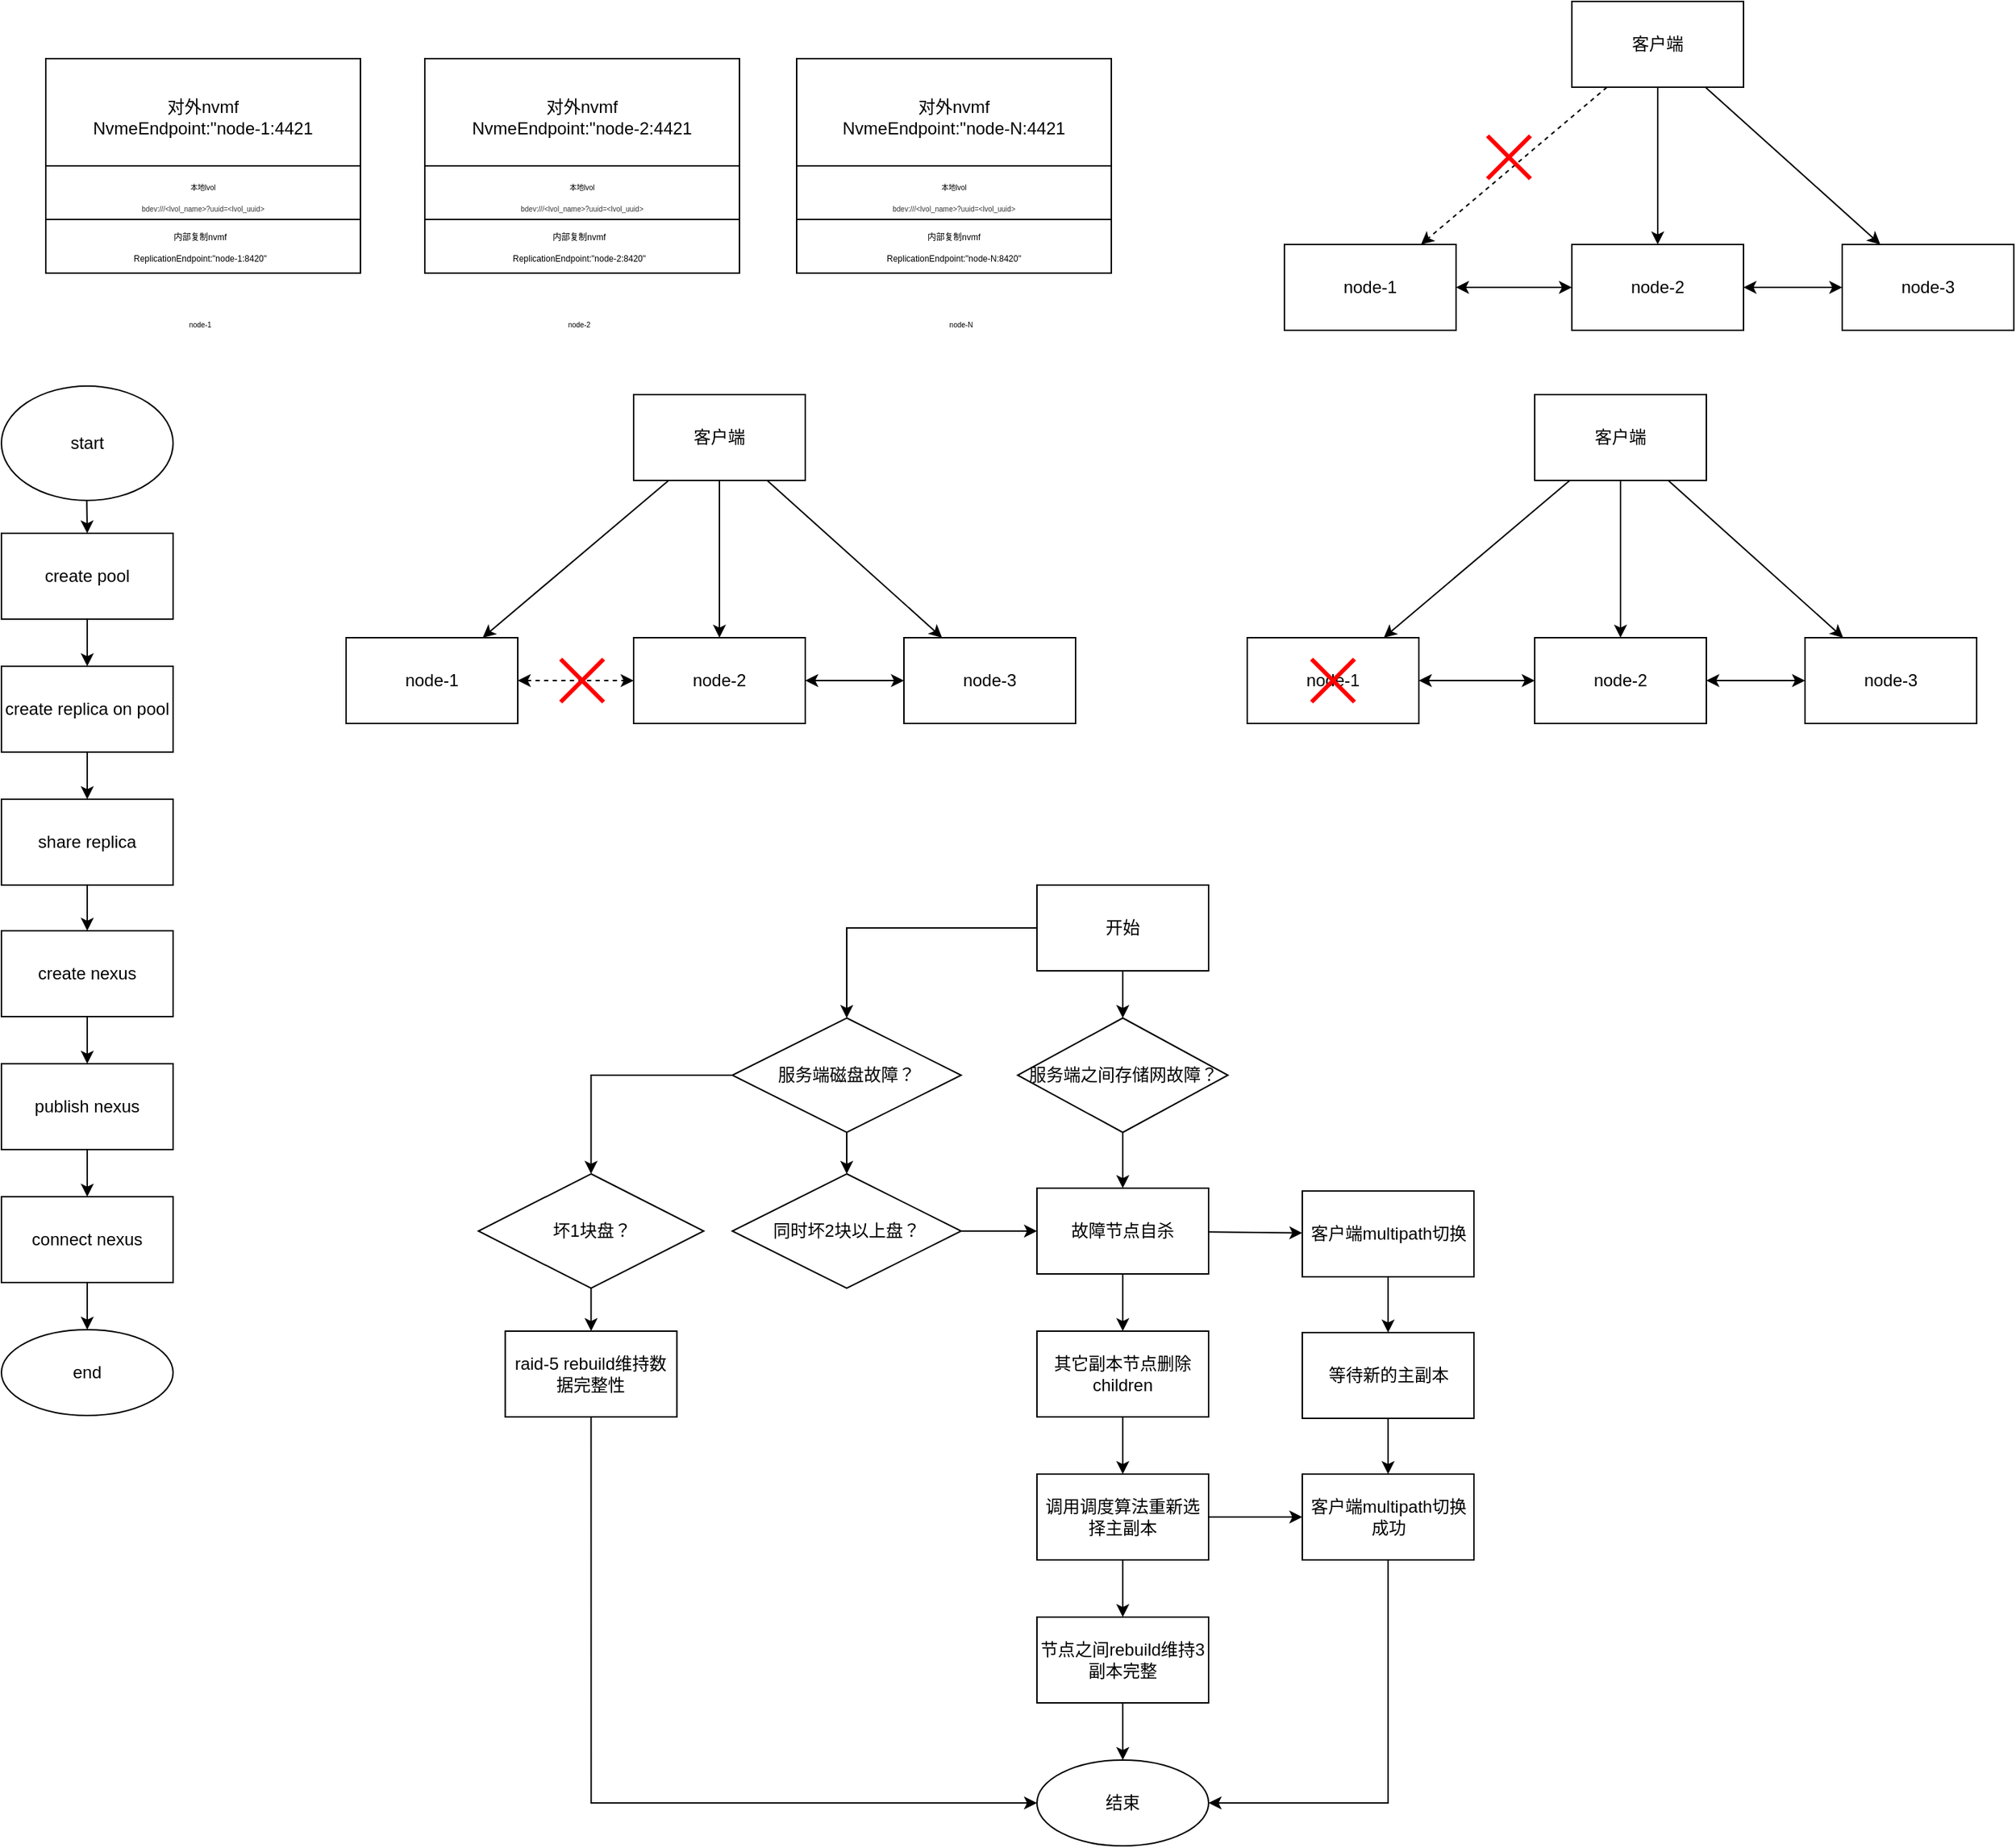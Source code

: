 <mxfile version="17.4.1" type="github">
  <diagram id="ZcXVYhi8jEZApE4LMf-Q" name="Page-1">
    <mxGraphModel dx="2062" dy="1108" grid="1" gridSize="10" guides="1" tooltips="1" connect="1" arrows="1" fold="1" page="1" pageScale="1" pageWidth="827" pageHeight="1169" math="0" shadow="0">
      <root>
        <mxCell id="0" />
        <mxCell id="1" parent="0" />
        <mxCell id="OA4Hp8N05hoUwHdPYNo9-9" value="" style="group" parent="1" vertex="1" connectable="0">
          <mxGeometry x="115" y="70" width="225" height="150" as="geometry" />
        </mxCell>
        <mxCell id="OA4Hp8N05hoUwHdPYNo9-2" value="" style="rounded=0;whiteSpace=wrap;html=1;" parent="OA4Hp8N05hoUwHdPYNo9-9" vertex="1">
          <mxGeometry x="5" width="220" height="150" as="geometry" />
        </mxCell>
        <mxCell id="OA4Hp8N05hoUwHdPYNo9-3" value="对外nvmf&lt;br&gt;NvmeEndpoint:&quot;node-1:4421" style="text;html=1;strokeColor=none;fillColor=none;align=center;verticalAlign=middle;whiteSpace=wrap;rounded=0;" parent="OA4Hp8N05hoUwHdPYNo9-9" vertex="1">
          <mxGeometry x="35" y="26" width="160" height="30" as="geometry" />
        </mxCell>
        <mxCell id="OA4Hp8N05hoUwHdPYNo9-4" value="&lt;font style=&quot;font-size: 6px&quot;&gt;内部复制nvmf&lt;br&gt;ReplicationEndpoint:&quot;node-1:8420&quot;&lt;/font&gt;" style="text;html=1;strokeColor=none;fillColor=none;align=center;verticalAlign=middle;whiteSpace=wrap;rounded=0;strokeWidth=0;" parent="OA4Hp8N05hoUwHdPYNo9-9" vertex="1">
          <mxGeometry x="13" y="110" width="200" height="40" as="geometry" />
        </mxCell>
        <mxCell id="OA4Hp8N05hoUwHdPYNo9-5" value="" style="endArrow=none;html=1;rounded=0;exitX=0;exitY=0.5;exitDx=0;exitDy=0;entryX=1;entryY=0.5;entryDx=0;entryDy=0;" parent="OA4Hp8N05hoUwHdPYNo9-9" source="OA4Hp8N05hoUwHdPYNo9-2" target="OA4Hp8N05hoUwHdPYNo9-2" edge="1">
          <mxGeometry width="50" height="50" relative="1" as="geometry">
            <mxPoint x="55" y="100" as="sourcePoint" />
            <mxPoint x="105" y="50" as="targetPoint" />
          </mxGeometry>
        </mxCell>
        <mxCell id="OA4Hp8N05hoUwHdPYNo9-6" value="" style="endArrow=none;html=1;rounded=0;exitX=0;exitY=0.75;exitDx=0;exitDy=0;entryX=1;entryY=0.75;entryDx=0;entryDy=0;" parent="OA4Hp8N05hoUwHdPYNo9-9" source="OA4Hp8N05hoUwHdPYNo9-2" target="OA4Hp8N05hoUwHdPYNo9-2" edge="1">
          <mxGeometry width="50" height="50" relative="1" as="geometry">
            <mxPoint x="15" y="62.5" as="sourcePoint" />
            <mxPoint x="85" y="80" as="targetPoint" />
          </mxGeometry>
        </mxCell>
        <mxCell id="OA4Hp8N05hoUwHdPYNo9-8" value="&lt;font style=&quot;font-size: 5px&quot;&gt;本地lvol&lt;br&gt;&lt;span style=&quot;color: rgb(51 , 51 , 51)&quot;&gt;bdev:///&amp;lt;lvol_name&amp;gt;?uuid=&amp;lt;lvol_uuid&amp;gt;&lt;/span&gt;&lt;/font&gt;&lt;span style=&quot;font-size: 6px&quot;&gt;&lt;br&gt;&lt;/span&gt;" style="text;html=1;strokeColor=none;fillColor=none;align=center;verticalAlign=middle;whiteSpace=wrap;rounded=0;strokeWidth=0;" parent="OA4Hp8N05hoUwHdPYNo9-9" vertex="1">
          <mxGeometry x="5" y="80" width="220" height="30" as="geometry" />
        </mxCell>
        <mxCell id="OA4Hp8N05hoUwHdPYNo9-10" value="" style="group" parent="1" vertex="1" connectable="0">
          <mxGeometry x="380" y="70" width="225" height="150" as="geometry" />
        </mxCell>
        <mxCell id="OA4Hp8N05hoUwHdPYNo9-11" value="" style="rounded=0;whiteSpace=wrap;html=1;" parent="OA4Hp8N05hoUwHdPYNo9-10" vertex="1">
          <mxGeometry x="5" width="220" height="150" as="geometry" />
        </mxCell>
        <mxCell id="OA4Hp8N05hoUwHdPYNo9-12" value="对外nvmf&lt;br&gt;NvmeEndpoint:&quot;node-2:4421" style="text;html=1;strokeColor=none;fillColor=none;align=center;verticalAlign=middle;whiteSpace=wrap;rounded=0;" parent="OA4Hp8N05hoUwHdPYNo9-10" vertex="1">
          <mxGeometry x="35" y="26" width="160" height="30" as="geometry" />
        </mxCell>
        <mxCell id="OA4Hp8N05hoUwHdPYNo9-13" value="&lt;font style=&quot;font-size: 6px&quot;&gt;内部复制nvmf&lt;br&gt;ReplicationEndpoint:&quot;node-2:8420&quot;&lt;/font&gt;" style="text;html=1;strokeColor=none;fillColor=none;align=center;verticalAlign=middle;whiteSpace=wrap;rounded=0;strokeWidth=0;" parent="OA4Hp8N05hoUwHdPYNo9-10" vertex="1">
          <mxGeometry x="13" y="110" width="200" height="40" as="geometry" />
        </mxCell>
        <mxCell id="OA4Hp8N05hoUwHdPYNo9-14" value="" style="endArrow=none;html=1;rounded=0;exitX=0;exitY=0.5;exitDx=0;exitDy=0;entryX=1;entryY=0.5;entryDx=0;entryDy=0;" parent="OA4Hp8N05hoUwHdPYNo9-10" source="OA4Hp8N05hoUwHdPYNo9-11" target="OA4Hp8N05hoUwHdPYNo9-11" edge="1">
          <mxGeometry width="50" height="50" relative="1" as="geometry">
            <mxPoint x="55" y="100" as="sourcePoint" />
            <mxPoint x="105" y="50" as="targetPoint" />
          </mxGeometry>
        </mxCell>
        <mxCell id="OA4Hp8N05hoUwHdPYNo9-15" value="" style="endArrow=none;html=1;rounded=0;exitX=0;exitY=0.75;exitDx=0;exitDy=0;entryX=1;entryY=0.75;entryDx=0;entryDy=0;" parent="OA4Hp8N05hoUwHdPYNo9-10" source="OA4Hp8N05hoUwHdPYNo9-11" target="OA4Hp8N05hoUwHdPYNo9-11" edge="1">
          <mxGeometry width="50" height="50" relative="1" as="geometry">
            <mxPoint x="15" y="62.5" as="sourcePoint" />
            <mxPoint x="85" y="80" as="targetPoint" />
          </mxGeometry>
        </mxCell>
        <mxCell id="OA4Hp8N05hoUwHdPYNo9-16" value="&lt;font style=&quot;font-size: 5px&quot;&gt;本地lvol&lt;br&gt;&lt;span style=&quot;color: rgb(51 , 51 , 51)&quot;&gt;bdev:///&amp;lt;lvol_name&amp;gt;?uuid=&amp;lt;lvol_uuid&amp;gt;&lt;/span&gt;&lt;/font&gt;&lt;span style=&quot;font-size: 6px&quot;&gt;&lt;br&gt;&lt;/span&gt;" style="text;html=1;strokeColor=none;fillColor=none;align=center;verticalAlign=middle;whiteSpace=wrap;rounded=0;strokeWidth=0;" parent="OA4Hp8N05hoUwHdPYNo9-10" vertex="1">
          <mxGeometry x="5" y="80" width="220" height="30" as="geometry" />
        </mxCell>
        <mxCell id="OA4Hp8N05hoUwHdPYNo9-17" value="" style="group" parent="1" vertex="1" connectable="0">
          <mxGeometry x="640" y="70" width="225" height="150" as="geometry" />
        </mxCell>
        <mxCell id="OA4Hp8N05hoUwHdPYNo9-18" value="" style="rounded=0;whiteSpace=wrap;html=1;" parent="OA4Hp8N05hoUwHdPYNo9-17" vertex="1">
          <mxGeometry x="5" width="220" height="150" as="geometry" />
        </mxCell>
        <mxCell id="OA4Hp8N05hoUwHdPYNo9-19" value="对外nvmf&lt;br&gt;NvmeEndpoint:&quot;node-N:4421" style="text;html=1;strokeColor=none;fillColor=none;align=center;verticalAlign=middle;whiteSpace=wrap;rounded=0;" parent="OA4Hp8N05hoUwHdPYNo9-17" vertex="1">
          <mxGeometry x="35" y="26" width="160" height="30" as="geometry" />
        </mxCell>
        <mxCell id="OA4Hp8N05hoUwHdPYNo9-20" value="&lt;font style=&quot;font-size: 6px&quot;&gt;内部复制nvmf&lt;br&gt;ReplicationEndpoint:&quot;node-N:8420&quot;&lt;/font&gt;" style="text;html=1;strokeColor=none;fillColor=none;align=center;verticalAlign=middle;whiteSpace=wrap;rounded=0;strokeWidth=0;" parent="OA4Hp8N05hoUwHdPYNo9-17" vertex="1">
          <mxGeometry x="15" y="110" width="200" height="40" as="geometry" />
        </mxCell>
        <mxCell id="OA4Hp8N05hoUwHdPYNo9-21" value="" style="endArrow=none;html=1;rounded=0;exitX=0;exitY=0.5;exitDx=0;exitDy=0;entryX=1;entryY=0.5;entryDx=0;entryDy=0;" parent="OA4Hp8N05hoUwHdPYNo9-17" source="OA4Hp8N05hoUwHdPYNo9-18" target="OA4Hp8N05hoUwHdPYNo9-18" edge="1">
          <mxGeometry width="50" height="50" relative="1" as="geometry">
            <mxPoint x="55" y="100" as="sourcePoint" />
            <mxPoint x="105" y="50" as="targetPoint" />
          </mxGeometry>
        </mxCell>
        <mxCell id="OA4Hp8N05hoUwHdPYNo9-22" value="" style="endArrow=none;html=1;rounded=0;exitX=0;exitY=0.75;exitDx=0;exitDy=0;entryX=1;entryY=0.75;entryDx=0;entryDy=0;" parent="OA4Hp8N05hoUwHdPYNo9-17" source="OA4Hp8N05hoUwHdPYNo9-18" target="OA4Hp8N05hoUwHdPYNo9-18" edge="1">
          <mxGeometry width="50" height="50" relative="1" as="geometry">
            <mxPoint x="15" y="62.5" as="sourcePoint" />
            <mxPoint x="85" y="80" as="targetPoint" />
          </mxGeometry>
        </mxCell>
        <mxCell id="OA4Hp8N05hoUwHdPYNo9-23" value="&lt;font style=&quot;font-size: 5px&quot;&gt;本地lvol&lt;br&gt;&lt;span style=&quot;color: rgb(51 , 51 , 51)&quot;&gt;bdev:///&amp;lt;lvol_name&amp;gt;?uuid=&amp;lt;lvol_uuid&amp;gt;&lt;/span&gt;&lt;/font&gt;&lt;span style=&quot;font-size: 6px&quot;&gt;&lt;br&gt;&lt;/span&gt;" style="text;html=1;strokeColor=none;fillColor=none;align=center;verticalAlign=middle;whiteSpace=wrap;rounded=0;strokeWidth=0;" parent="OA4Hp8N05hoUwHdPYNo9-17" vertex="1">
          <mxGeometry x="5" y="80" width="220" height="30" as="geometry" />
        </mxCell>
        <mxCell id="OA4Hp8N05hoUwHdPYNo9-24" value="node-1" style="text;html=1;strokeColor=none;fillColor=none;align=center;verticalAlign=middle;whiteSpace=wrap;rounded=0;fontSize=5;" parent="1" vertex="1">
          <mxGeometry x="198" y="240" width="60" height="30" as="geometry" />
        </mxCell>
        <mxCell id="OA4Hp8N05hoUwHdPYNo9-25" value="node-2" style="text;html=1;strokeColor=none;fillColor=none;align=center;verticalAlign=middle;whiteSpace=wrap;rounded=0;fontSize=5;" parent="1" vertex="1">
          <mxGeometry x="462.5" y="240" width="60" height="30" as="geometry" />
        </mxCell>
        <mxCell id="OA4Hp8N05hoUwHdPYNo9-26" value="node-N" style="text;html=1;strokeColor=none;fillColor=none;align=center;verticalAlign=middle;whiteSpace=wrap;rounded=0;fontSize=5;" parent="1" vertex="1">
          <mxGeometry x="730" y="240" width="60" height="30" as="geometry" />
        </mxCell>
        <mxCell id="tmL5VtSiSNj98XbMmmCX-18" value="" style="edgeStyle=none;rounded=0;orthogonalLoop=1;jettySize=auto;html=1;" edge="1" parent="1" source="tmL5VtSiSNj98XbMmmCX-16" target="tmL5VtSiSNj98XbMmmCX-17">
          <mxGeometry relative="1" as="geometry" />
        </mxCell>
        <mxCell id="tmL5VtSiSNj98XbMmmCX-16" value="start" style="ellipse;whiteSpace=wrap;html=1;strokeColor=#000000;flipH=1;" vertex="1" parent="1">
          <mxGeometry x="89" y="299" width="120" height="80" as="geometry" />
        </mxCell>
        <mxCell id="tmL5VtSiSNj98XbMmmCX-20" value="" style="edgeStyle=none;rounded=0;orthogonalLoop=1;jettySize=auto;html=1;" edge="1" parent="1" source="tmL5VtSiSNj98XbMmmCX-17" target="tmL5VtSiSNj98XbMmmCX-19">
          <mxGeometry relative="1" as="geometry" />
        </mxCell>
        <mxCell id="tmL5VtSiSNj98XbMmmCX-17" value="create pool" style="whiteSpace=wrap;html=1;strokeColor=#000000;flipH=1;" vertex="1" parent="1">
          <mxGeometry x="89" y="402" width="120" height="60" as="geometry" />
        </mxCell>
        <mxCell id="tmL5VtSiSNj98XbMmmCX-22" value="" style="edgeStyle=none;rounded=0;orthogonalLoop=1;jettySize=auto;html=1;" edge="1" parent="1" source="tmL5VtSiSNj98XbMmmCX-19" target="tmL5VtSiSNj98XbMmmCX-21">
          <mxGeometry relative="1" as="geometry" />
        </mxCell>
        <mxCell id="tmL5VtSiSNj98XbMmmCX-19" value="create replica on pool" style="whiteSpace=wrap;html=1;strokeColor=#000000;flipH=1;" vertex="1" parent="1">
          <mxGeometry x="89" y="495" width="120" height="60" as="geometry" />
        </mxCell>
        <mxCell id="tmL5VtSiSNj98XbMmmCX-24" value="" style="edgeStyle=none;rounded=0;orthogonalLoop=1;jettySize=auto;html=1;" edge="1" parent="1" source="tmL5VtSiSNj98XbMmmCX-21" target="tmL5VtSiSNj98XbMmmCX-23">
          <mxGeometry relative="1" as="geometry" />
        </mxCell>
        <mxCell id="tmL5VtSiSNj98XbMmmCX-21" value="share replica" style="whiteSpace=wrap;html=1;strokeColor=#000000;flipH=1;" vertex="1" parent="1">
          <mxGeometry x="89" y="588" width="120" height="60" as="geometry" />
        </mxCell>
        <mxCell id="tmL5VtSiSNj98XbMmmCX-26" value="" style="edgeStyle=none;rounded=0;orthogonalLoop=1;jettySize=auto;html=1;" edge="1" parent="1" source="tmL5VtSiSNj98XbMmmCX-23" target="tmL5VtSiSNj98XbMmmCX-25">
          <mxGeometry relative="1" as="geometry" />
        </mxCell>
        <mxCell id="tmL5VtSiSNj98XbMmmCX-23" value="create nexus" style="whiteSpace=wrap;html=1;strokeColor=#000000;flipH=1;" vertex="1" parent="1">
          <mxGeometry x="89" y="680" width="120" height="60" as="geometry" />
        </mxCell>
        <mxCell id="tmL5VtSiSNj98XbMmmCX-28" value="" style="edgeStyle=none;rounded=0;orthogonalLoop=1;jettySize=auto;html=1;" edge="1" parent="1" source="tmL5VtSiSNj98XbMmmCX-25" target="tmL5VtSiSNj98XbMmmCX-27">
          <mxGeometry relative="1" as="geometry" />
        </mxCell>
        <mxCell id="tmL5VtSiSNj98XbMmmCX-25" value="publish nexus" style="whiteSpace=wrap;html=1;strokeColor=#000000;" vertex="1" parent="1">
          <mxGeometry x="89" y="773" width="120" height="60" as="geometry" />
        </mxCell>
        <mxCell id="tmL5VtSiSNj98XbMmmCX-30" value="" style="edgeStyle=none;rounded=0;orthogonalLoop=1;jettySize=auto;html=1;" edge="1" parent="1" source="tmL5VtSiSNj98XbMmmCX-27" target="tmL5VtSiSNj98XbMmmCX-29">
          <mxGeometry relative="1" as="geometry" />
        </mxCell>
        <mxCell id="tmL5VtSiSNj98XbMmmCX-27" value="connect nexus" style="whiteSpace=wrap;html=1;strokeColor=#000000;" vertex="1" parent="1">
          <mxGeometry x="89" y="866" width="120" height="60" as="geometry" />
        </mxCell>
        <mxCell id="tmL5VtSiSNj98XbMmmCX-29" value="end" style="ellipse;whiteSpace=wrap;html=1;strokeColor=#000000;" vertex="1" parent="1">
          <mxGeometry x="89" y="959" width="120" height="60" as="geometry" />
        </mxCell>
        <mxCell id="tmL5VtSiSNj98XbMmmCX-31" value="" style="group" vertex="1" connectable="0" parent="1">
          <mxGeometry x="986" y="30" width="510" height="230" as="geometry" />
        </mxCell>
        <mxCell id="tmL5VtSiSNj98XbMmmCX-1" value="客户端" style="rounded=0;whiteSpace=wrap;html=1;" vertex="1" parent="tmL5VtSiSNj98XbMmmCX-31">
          <mxGeometry x="201" width="120" height="60" as="geometry" />
        </mxCell>
        <mxCell id="tmL5VtSiSNj98XbMmmCX-2" value="node-2" style="rounded=0;whiteSpace=wrap;html=1;" vertex="1" parent="tmL5VtSiSNj98XbMmmCX-31">
          <mxGeometry x="201" y="170" width="120" height="60" as="geometry" />
        </mxCell>
        <mxCell id="tmL5VtSiSNj98XbMmmCX-3" value="" style="edgeStyle=orthogonalEdgeStyle;rounded=0;orthogonalLoop=1;jettySize=auto;html=1;" edge="1" parent="tmL5VtSiSNj98XbMmmCX-31" source="tmL5VtSiSNj98XbMmmCX-1" target="tmL5VtSiSNj98XbMmmCX-2">
          <mxGeometry relative="1" as="geometry" />
        </mxCell>
        <mxCell id="tmL5VtSiSNj98XbMmmCX-4" value="node-1" style="whiteSpace=wrap;html=1;rounded=0;" vertex="1" parent="tmL5VtSiSNj98XbMmmCX-31">
          <mxGeometry y="170" width="120" height="60" as="geometry" />
        </mxCell>
        <mxCell id="tmL5VtSiSNj98XbMmmCX-5" value="" style="rounded=0;orthogonalLoop=1;jettySize=auto;html=1;dashed=1;" edge="1" parent="tmL5VtSiSNj98XbMmmCX-31" source="tmL5VtSiSNj98XbMmmCX-1" target="tmL5VtSiSNj98XbMmmCX-4">
          <mxGeometry relative="1" as="geometry" />
        </mxCell>
        <mxCell id="tmL5VtSiSNj98XbMmmCX-6" value="node-3" style="rounded=0;whiteSpace=wrap;html=1;" vertex="1" parent="tmL5VtSiSNj98XbMmmCX-31">
          <mxGeometry x="390" y="170" width="120" height="60" as="geometry" />
        </mxCell>
        <mxCell id="tmL5VtSiSNj98XbMmmCX-10" value="" style="endArrow=classic;startArrow=classic;html=1;rounded=0;entryX=0;entryY=0.5;entryDx=0;entryDy=0;exitX=1;exitY=0.5;exitDx=0;exitDy=0;" edge="1" parent="tmL5VtSiSNj98XbMmmCX-31" source="tmL5VtSiSNj98XbMmmCX-4" target="tmL5VtSiSNj98XbMmmCX-2">
          <mxGeometry width="50" height="50" relative="1" as="geometry">
            <mxPoint x="100" y="330" as="sourcePoint" />
            <mxPoint x="150" y="280" as="targetPoint" />
          </mxGeometry>
        </mxCell>
        <mxCell id="tmL5VtSiSNj98XbMmmCX-7" value="" style="rounded=0;orthogonalLoop=1;jettySize=auto;html=1;" edge="1" parent="tmL5VtSiSNj98XbMmmCX-31" source="tmL5VtSiSNj98XbMmmCX-1" target="tmL5VtSiSNj98XbMmmCX-6">
          <mxGeometry relative="1" as="geometry" />
        </mxCell>
        <mxCell id="tmL5VtSiSNj98XbMmmCX-11" value="" style="endArrow=classic;startArrow=classic;html=1;rounded=0;entryX=0;entryY=0.5;entryDx=0;entryDy=0;exitX=1;exitY=0.5;exitDx=0;exitDy=0;" edge="1" parent="tmL5VtSiSNj98XbMmmCX-31" source="tmL5VtSiSNj98XbMmmCX-2" target="tmL5VtSiSNj98XbMmmCX-6">
          <mxGeometry width="50" height="50" relative="1" as="geometry">
            <mxPoint x="410" y="380" as="sourcePoint" />
            <mxPoint x="460" y="330" as="targetPoint" />
          </mxGeometry>
        </mxCell>
        <mxCell id="tmL5VtSiSNj98XbMmmCX-13" value="" style="shape=umlDestroy;whiteSpace=wrap;html=1;strokeWidth=3;strokeColor=#FF0000;" vertex="1" parent="tmL5VtSiSNj98XbMmmCX-31">
          <mxGeometry x="142" y="94" width="30" height="30" as="geometry" />
        </mxCell>
        <mxCell id="tmL5VtSiSNj98XbMmmCX-32" value="" style="group" vertex="1" connectable="0" parent="1">
          <mxGeometry x="330" y="305" width="510" height="230" as="geometry" />
        </mxCell>
        <mxCell id="tmL5VtSiSNj98XbMmmCX-33" value="客户端" style="rounded=0;whiteSpace=wrap;html=1;" vertex="1" parent="tmL5VtSiSNj98XbMmmCX-32">
          <mxGeometry x="201" width="120" height="60" as="geometry" />
        </mxCell>
        <mxCell id="tmL5VtSiSNj98XbMmmCX-34" value="node-2" style="rounded=0;whiteSpace=wrap;html=1;" vertex="1" parent="tmL5VtSiSNj98XbMmmCX-32">
          <mxGeometry x="201" y="170" width="120" height="60" as="geometry" />
        </mxCell>
        <mxCell id="tmL5VtSiSNj98XbMmmCX-35" value="" style="edgeStyle=orthogonalEdgeStyle;rounded=0;orthogonalLoop=1;jettySize=auto;html=1;" edge="1" parent="tmL5VtSiSNj98XbMmmCX-32" source="tmL5VtSiSNj98XbMmmCX-33" target="tmL5VtSiSNj98XbMmmCX-34">
          <mxGeometry relative="1" as="geometry" />
        </mxCell>
        <mxCell id="tmL5VtSiSNj98XbMmmCX-36" value="node-1" style="whiteSpace=wrap;html=1;rounded=0;" vertex="1" parent="tmL5VtSiSNj98XbMmmCX-32">
          <mxGeometry y="170" width="120" height="60" as="geometry" />
        </mxCell>
        <mxCell id="tmL5VtSiSNj98XbMmmCX-37" value="" style="rounded=0;orthogonalLoop=1;jettySize=auto;html=1;" edge="1" parent="tmL5VtSiSNj98XbMmmCX-32" source="tmL5VtSiSNj98XbMmmCX-33" target="tmL5VtSiSNj98XbMmmCX-36">
          <mxGeometry relative="1" as="geometry" />
        </mxCell>
        <mxCell id="tmL5VtSiSNj98XbMmmCX-38" value="node-3" style="rounded=0;whiteSpace=wrap;html=1;" vertex="1" parent="tmL5VtSiSNj98XbMmmCX-32">
          <mxGeometry x="390" y="170" width="120" height="60" as="geometry" />
        </mxCell>
        <mxCell id="tmL5VtSiSNj98XbMmmCX-39" value="" style="endArrow=classic;startArrow=classic;html=1;rounded=0;entryX=0;entryY=0.5;entryDx=0;entryDy=0;exitX=1;exitY=0.5;exitDx=0;exitDy=0;dashed=1;" edge="1" parent="tmL5VtSiSNj98XbMmmCX-32" source="tmL5VtSiSNj98XbMmmCX-36" target="tmL5VtSiSNj98XbMmmCX-34">
          <mxGeometry width="50" height="50" relative="1" as="geometry">
            <mxPoint x="100" y="330" as="sourcePoint" />
            <mxPoint x="150" y="280" as="targetPoint" />
          </mxGeometry>
        </mxCell>
        <mxCell id="tmL5VtSiSNj98XbMmmCX-40" value="" style="rounded=0;orthogonalLoop=1;jettySize=auto;html=1;" edge="1" parent="tmL5VtSiSNj98XbMmmCX-32" source="tmL5VtSiSNj98XbMmmCX-33" target="tmL5VtSiSNj98XbMmmCX-38">
          <mxGeometry relative="1" as="geometry" />
        </mxCell>
        <mxCell id="tmL5VtSiSNj98XbMmmCX-41" value="" style="endArrow=classic;startArrow=classic;html=1;rounded=0;entryX=0;entryY=0.5;entryDx=0;entryDy=0;exitX=1;exitY=0.5;exitDx=0;exitDy=0;" edge="1" parent="tmL5VtSiSNj98XbMmmCX-32" source="tmL5VtSiSNj98XbMmmCX-34" target="tmL5VtSiSNj98XbMmmCX-38">
          <mxGeometry width="50" height="50" relative="1" as="geometry">
            <mxPoint x="410" y="380" as="sourcePoint" />
            <mxPoint x="460" y="330" as="targetPoint" />
          </mxGeometry>
        </mxCell>
        <mxCell id="tmL5VtSiSNj98XbMmmCX-42" value="" style="shape=umlDestroy;whiteSpace=wrap;html=1;strokeWidth=3;strokeColor=#FF0000;" vertex="1" parent="tmL5VtSiSNj98XbMmmCX-32">
          <mxGeometry x="150" y="185" width="30" height="30" as="geometry" />
        </mxCell>
        <mxCell id="tmL5VtSiSNj98XbMmmCX-43" value="" style="group" vertex="1" connectable="0" parent="1">
          <mxGeometry x="960" y="305" width="510" height="230" as="geometry" />
        </mxCell>
        <mxCell id="tmL5VtSiSNj98XbMmmCX-44" value="客户端" style="rounded=0;whiteSpace=wrap;html=1;" vertex="1" parent="tmL5VtSiSNj98XbMmmCX-43">
          <mxGeometry x="201" width="120" height="60" as="geometry" />
        </mxCell>
        <mxCell id="tmL5VtSiSNj98XbMmmCX-45" value="node-2" style="rounded=0;whiteSpace=wrap;html=1;" vertex="1" parent="tmL5VtSiSNj98XbMmmCX-43">
          <mxGeometry x="201" y="170" width="120" height="60" as="geometry" />
        </mxCell>
        <mxCell id="tmL5VtSiSNj98XbMmmCX-46" value="" style="edgeStyle=orthogonalEdgeStyle;rounded=0;orthogonalLoop=1;jettySize=auto;html=1;" edge="1" parent="tmL5VtSiSNj98XbMmmCX-43" source="tmL5VtSiSNj98XbMmmCX-44" target="tmL5VtSiSNj98XbMmmCX-45">
          <mxGeometry relative="1" as="geometry" />
        </mxCell>
        <mxCell id="tmL5VtSiSNj98XbMmmCX-47" value="node-1" style="whiteSpace=wrap;html=1;rounded=0;" vertex="1" parent="tmL5VtSiSNj98XbMmmCX-43">
          <mxGeometry y="170" width="120" height="60" as="geometry" />
        </mxCell>
        <mxCell id="tmL5VtSiSNj98XbMmmCX-48" value="" style="rounded=0;orthogonalLoop=1;jettySize=auto;html=1;" edge="1" parent="tmL5VtSiSNj98XbMmmCX-43" source="tmL5VtSiSNj98XbMmmCX-44" target="tmL5VtSiSNj98XbMmmCX-47">
          <mxGeometry relative="1" as="geometry" />
        </mxCell>
        <mxCell id="tmL5VtSiSNj98XbMmmCX-49" value="node-3" style="rounded=0;whiteSpace=wrap;html=1;" vertex="1" parent="tmL5VtSiSNj98XbMmmCX-43">
          <mxGeometry x="390" y="170" width="120" height="60" as="geometry" />
        </mxCell>
        <mxCell id="tmL5VtSiSNj98XbMmmCX-50" value="" style="endArrow=classic;startArrow=classic;html=1;rounded=0;entryX=0;entryY=0.5;entryDx=0;entryDy=0;exitX=1;exitY=0.5;exitDx=0;exitDy=0;" edge="1" parent="tmL5VtSiSNj98XbMmmCX-43" source="tmL5VtSiSNj98XbMmmCX-47" target="tmL5VtSiSNj98XbMmmCX-45">
          <mxGeometry width="50" height="50" relative="1" as="geometry">
            <mxPoint x="100" y="330" as="sourcePoint" />
            <mxPoint x="150" y="280" as="targetPoint" />
          </mxGeometry>
        </mxCell>
        <mxCell id="tmL5VtSiSNj98XbMmmCX-51" value="" style="rounded=0;orthogonalLoop=1;jettySize=auto;html=1;" edge="1" parent="tmL5VtSiSNj98XbMmmCX-43" source="tmL5VtSiSNj98XbMmmCX-44" target="tmL5VtSiSNj98XbMmmCX-49">
          <mxGeometry relative="1" as="geometry" />
        </mxCell>
        <mxCell id="tmL5VtSiSNj98XbMmmCX-52" value="" style="endArrow=classic;startArrow=classic;html=1;rounded=0;entryX=0;entryY=0.5;entryDx=0;entryDy=0;exitX=1;exitY=0.5;exitDx=0;exitDy=0;" edge="1" parent="tmL5VtSiSNj98XbMmmCX-43" source="tmL5VtSiSNj98XbMmmCX-45" target="tmL5VtSiSNj98XbMmmCX-49">
          <mxGeometry width="50" height="50" relative="1" as="geometry">
            <mxPoint x="410" y="380" as="sourcePoint" />
            <mxPoint x="460" y="330" as="targetPoint" />
          </mxGeometry>
        </mxCell>
        <mxCell id="tmL5VtSiSNj98XbMmmCX-53" value="" style="shape=umlDestroy;whiteSpace=wrap;html=1;strokeWidth=3;strokeColor=#FF0000;" vertex="1" parent="tmL5VtSiSNj98XbMmmCX-43">
          <mxGeometry x="45" y="185" width="30" height="30" as="geometry" />
        </mxCell>
        <mxCell id="tmL5VtSiSNj98XbMmmCX-56" value="" style="edgeStyle=none;rounded=0;orthogonalLoop=1;jettySize=auto;html=1;" edge="1" parent="1" source="tmL5VtSiSNj98XbMmmCX-54" target="tmL5VtSiSNj98XbMmmCX-55">
          <mxGeometry relative="1" as="geometry" />
        </mxCell>
        <mxCell id="tmL5VtSiSNj98XbMmmCX-68" value="" style="edgeStyle=orthogonalEdgeStyle;rounded=0;orthogonalLoop=1;jettySize=auto;html=1;" edge="1" parent="1" source="tmL5VtSiSNj98XbMmmCX-54" target="tmL5VtSiSNj98XbMmmCX-67">
          <mxGeometry relative="1" as="geometry" />
        </mxCell>
        <mxCell id="tmL5VtSiSNj98XbMmmCX-54" value="开始" style="rounded=0;whiteSpace=wrap;html=1;strokeColor=#000000;" vertex="1" parent="1">
          <mxGeometry x="813" y="648" width="120" height="60" as="geometry" />
        </mxCell>
        <mxCell id="tmL5VtSiSNj98XbMmmCX-58" value="" style="edgeStyle=none;rounded=0;orthogonalLoop=1;jettySize=auto;html=1;" edge="1" parent="1" source="tmL5VtSiSNj98XbMmmCX-55" target="tmL5VtSiSNj98XbMmmCX-57">
          <mxGeometry relative="1" as="geometry" />
        </mxCell>
        <mxCell id="tmL5VtSiSNj98XbMmmCX-55" value="服务端之间存储网故障？" style="rhombus;whiteSpace=wrap;html=1;strokeColor=#000000;rounded=0;" vertex="1" parent="1">
          <mxGeometry x="799.5" y="741" width="147" height="80" as="geometry" />
        </mxCell>
        <mxCell id="tmL5VtSiSNj98XbMmmCX-60" value="" style="edgeStyle=none;rounded=0;orthogonalLoop=1;jettySize=auto;html=1;" edge="1" parent="1" source="tmL5VtSiSNj98XbMmmCX-57" target="tmL5VtSiSNj98XbMmmCX-59">
          <mxGeometry relative="1" as="geometry" />
        </mxCell>
        <mxCell id="tmL5VtSiSNj98XbMmmCX-62" value="" style="edgeStyle=none;rounded=0;orthogonalLoop=1;jettySize=auto;html=1;" edge="1" parent="1" source="tmL5VtSiSNj98XbMmmCX-57" target="tmL5VtSiSNj98XbMmmCX-61">
          <mxGeometry relative="1" as="geometry" />
        </mxCell>
        <mxCell id="tmL5VtSiSNj98XbMmmCX-57" value="故障节点自杀" style="whiteSpace=wrap;html=1;strokeColor=#000000;rounded=0;" vertex="1" parent="1">
          <mxGeometry x="813" y="860" width="120" height="60" as="geometry" />
        </mxCell>
        <mxCell id="tmL5VtSiSNj98XbMmmCX-72" value="" style="edgeStyle=orthogonalEdgeStyle;rounded=0;orthogonalLoop=1;jettySize=auto;html=1;" edge="1" parent="1" source="tmL5VtSiSNj98XbMmmCX-59" target="tmL5VtSiSNj98XbMmmCX-71">
          <mxGeometry relative="1" as="geometry" />
        </mxCell>
        <mxCell id="tmL5VtSiSNj98XbMmmCX-59" value="客户端multipath切换" style="whiteSpace=wrap;html=1;strokeColor=#000000;rounded=0;" vertex="1" parent="1">
          <mxGeometry x="998.5" y="862" width="120" height="60" as="geometry" />
        </mxCell>
        <mxCell id="tmL5VtSiSNj98XbMmmCX-64" value="" style="edgeStyle=none;rounded=0;orthogonalLoop=1;jettySize=auto;html=1;" edge="1" parent="1" source="tmL5VtSiSNj98XbMmmCX-61" target="tmL5VtSiSNj98XbMmmCX-63">
          <mxGeometry relative="1" as="geometry" />
        </mxCell>
        <mxCell id="tmL5VtSiSNj98XbMmmCX-61" value="其它副本节点删除children" style="whiteSpace=wrap;html=1;strokeColor=#000000;rounded=0;" vertex="1" parent="1">
          <mxGeometry x="813" y="960" width="120" height="60" as="geometry" />
        </mxCell>
        <mxCell id="tmL5VtSiSNj98XbMmmCX-66" value="" style="edgeStyle=none;rounded=0;orthogonalLoop=1;jettySize=auto;html=1;" edge="1" parent="1" source="tmL5VtSiSNj98XbMmmCX-63" target="tmL5VtSiSNj98XbMmmCX-65">
          <mxGeometry relative="1" as="geometry" />
        </mxCell>
        <mxCell id="tmL5VtSiSNj98XbMmmCX-70" value="" style="edgeStyle=orthogonalEdgeStyle;rounded=0;orthogonalLoop=1;jettySize=auto;html=1;" edge="1" parent="1" source="tmL5VtSiSNj98XbMmmCX-63" target="tmL5VtSiSNj98XbMmmCX-69">
          <mxGeometry relative="1" as="geometry" />
        </mxCell>
        <mxCell id="tmL5VtSiSNj98XbMmmCX-63" value="调用调度算法重新选择主副本" style="whiteSpace=wrap;html=1;strokeColor=#000000;rounded=0;" vertex="1" parent="1">
          <mxGeometry x="813" y="1060" width="120" height="60" as="geometry" />
        </mxCell>
        <mxCell id="tmL5VtSiSNj98XbMmmCX-86" value="" style="edgeStyle=orthogonalEdgeStyle;rounded=0;orthogonalLoop=1;jettySize=auto;html=1;" edge="1" parent="1" source="tmL5VtSiSNj98XbMmmCX-65" target="tmL5VtSiSNj98XbMmmCX-85">
          <mxGeometry relative="1" as="geometry" />
        </mxCell>
        <mxCell id="tmL5VtSiSNj98XbMmmCX-65" value="节点之间rebuild维持3副本完整" style="whiteSpace=wrap;html=1;strokeColor=#000000;rounded=0;" vertex="1" parent="1">
          <mxGeometry x="813" y="1160" width="120" height="60" as="geometry" />
        </mxCell>
        <mxCell id="tmL5VtSiSNj98XbMmmCX-75" value="" style="edgeStyle=orthogonalEdgeStyle;rounded=0;orthogonalLoop=1;jettySize=auto;html=1;" edge="1" parent="1" source="tmL5VtSiSNj98XbMmmCX-67" target="tmL5VtSiSNj98XbMmmCX-74">
          <mxGeometry relative="1" as="geometry" />
        </mxCell>
        <mxCell id="tmL5VtSiSNj98XbMmmCX-78" value="" style="edgeStyle=orthogonalEdgeStyle;rounded=0;orthogonalLoop=1;jettySize=auto;html=1;" edge="1" parent="1" source="tmL5VtSiSNj98XbMmmCX-67" target="tmL5VtSiSNj98XbMmmCX-77">
          <mxGeometry relative="1" as="geometry" />
        </mxCell>
        <mxCell id="tmL5VtSiSNj98XbMmmCX-67" value="服务端磁盘故障？" style="rhombus;whiteSpace=wrap;html=1;strokeColor=#000000;rounded=0;" vertex="1" parent="1">
          <mxGeometry x="600" y="741" width="160" height="80" as="geometry" />
        </mxCell>
        <mxCell id="tmL5VtSiSNj98XbMmmCX-87" style="edgeStyle=orthogonalEdgeStyle;rounded=0;orthogonalLoop=1;jettySize=auto;html=1;exitX=0.5;exitY=1;exitDx=0;exitDy=0;entryX=1;entryY=0.5;entryDx=0;entryDy=0;" edge="1" parent="1" source="tmL5VtSiSNj98XbMmmCX-69" target="tmL5VtSiSNj98XbMmmCX-85">
          <mxGeometry relative="1" as="geometry" />
        </mxCell>
        <mxCell id="tmL5VtSiSNj98XbMmmCX-69" value="客户端multipath切换成功" style="whiteSpace=wrap;html=1;strokeColor=#000000;rounded=0;" vertex="1" parent="1">
          <mxGeometry x="998.5" y="1060" width="120" height="60" as="geometry" />
        </mxCell>
        <mxCell id="tmL5VtSiSNj98XbMmmCX-73" style="edgeStyle=orthogonalEdgeStyle;rounded=0;orthogonalLoop=1;jettySize=auto;html=1;entryX=0.5;entryY=0;entryDx=0;entryDy=0;" edge="1" parent="1" source="tmL5VtSiSNj98XbMmmCX-71" target="tmL5VtSiSNj98XbMmmCX-69">
          <mxGeometry relative="1" as="geometry" />
        </mxCell>
        <mxCell id="tmL5VtSiSNj98XbMmmCX-71" value="等待新的主副本" style="whiteSpace=wrap;html=1;strokeColor=#000000;rounded=0;" vertex="1" parent="1">
          <mxGeometry x="998.5" y="961" width="120" height="60" as="geometry" />
        </mxCell>
        <mxCell id="tmL5VtSiSNj98XbMmmCX-80" value="" style="edgeStyle=orthogonalEdgeStyle;rounded=0;orthogonalLoop=1;jettySize=auto;html=1;entryX=0;entryY=0.5;entryDx=0;entryDy=0;" edge="1" parent="1" source="tmL5VtSiSNj98XbMmmCX-74" target="tmL5VtSiSNj98XbMmmCX-57">
          <mxGeometry relative="1" as="geometry" />
        </mxCell>
        <mxCell id="tmL5VtSiSNj98XbMmmCX-74" value="同时坏2块以上盘？" style="rhombus;whiteSpace=wrap;html=1;strokeColor=#000000;rounded=0;" vertex="1" parent="1">
          <mxGeometry x="600" y="850" width="160" height="80" as="geometry" />
        </mxCell>
        <mxCell id="tmL5VtSiSNj98XbMmmCX-82" value="" style="edgeStyle=orthogonalEdgeStyle;rounded=0;orthogonalLoop=1;jettySize=auto;html=1;" edge="1" parent="1" source="tmL5VtSiSNj98XbMmmCX-77" target="tmL5VtSiSNj98XbMmmCX-81">
          <mxGeometry relative="1" as="geometry" />
        </mxCell>
        <mxCell id="tmL5VtSiSNj98XbMmmCX-77" value="坏1块盘？" style="rhombus;whiteSpace=wrap;html=1;strokeColor=#000000;rounded=0;" vertex="1" parent="1">
          <mxGeometry x="422.5" y="850" width="157.5" height="80" as="geometry" />
        </mxCell>
        <mxCell id="tmL5VtSiSNj98XbMmmCX-84" value="" style="edgeStyle=orthogonalEdgeStyle;rounded=0;orthogonalLoop=1;jettySize=auto;html=1;entryX=0;entryY=0.5;entryDx=0;entryDy=0;exitX=0.5;exitY=1;exitDx=0;exitDy=0;" edge="1" parent="1" source="tmL5VtSiSNj98XbMmmCX-81" target="tmL5VtSiSNj98XbMmmCX-85">
          <mxGeometry relative="1" as="geometry" />
        </mxCell>
        <mxCell id="tmL5VtSiSNj98XbMmmCX-81" value="raid-5 rebuild维持数据完整性" style="whiteSpace=wrap;html=1;strokeColor=#000000;rounded=0;" vertex="1" parent="1">
          <mxGeometry x="441.25" y="960" width="120" height="60" as="geometry" />
        </mxCell>
        <mxCell id="tmL5VtSiSNj98XbMmmCX-85" value="结束" style="ellipse;whiteSpace=wrap;html=1;strokeColor=#000000;rounded=0;" vertex="1" parent="1">
          <mxGeometry x="813" y="1260" width="120" height="60" as="geometry" />
        </mxCell>
      </root>
    </mxGraphModel>
  </diagram>
</mxfile>

